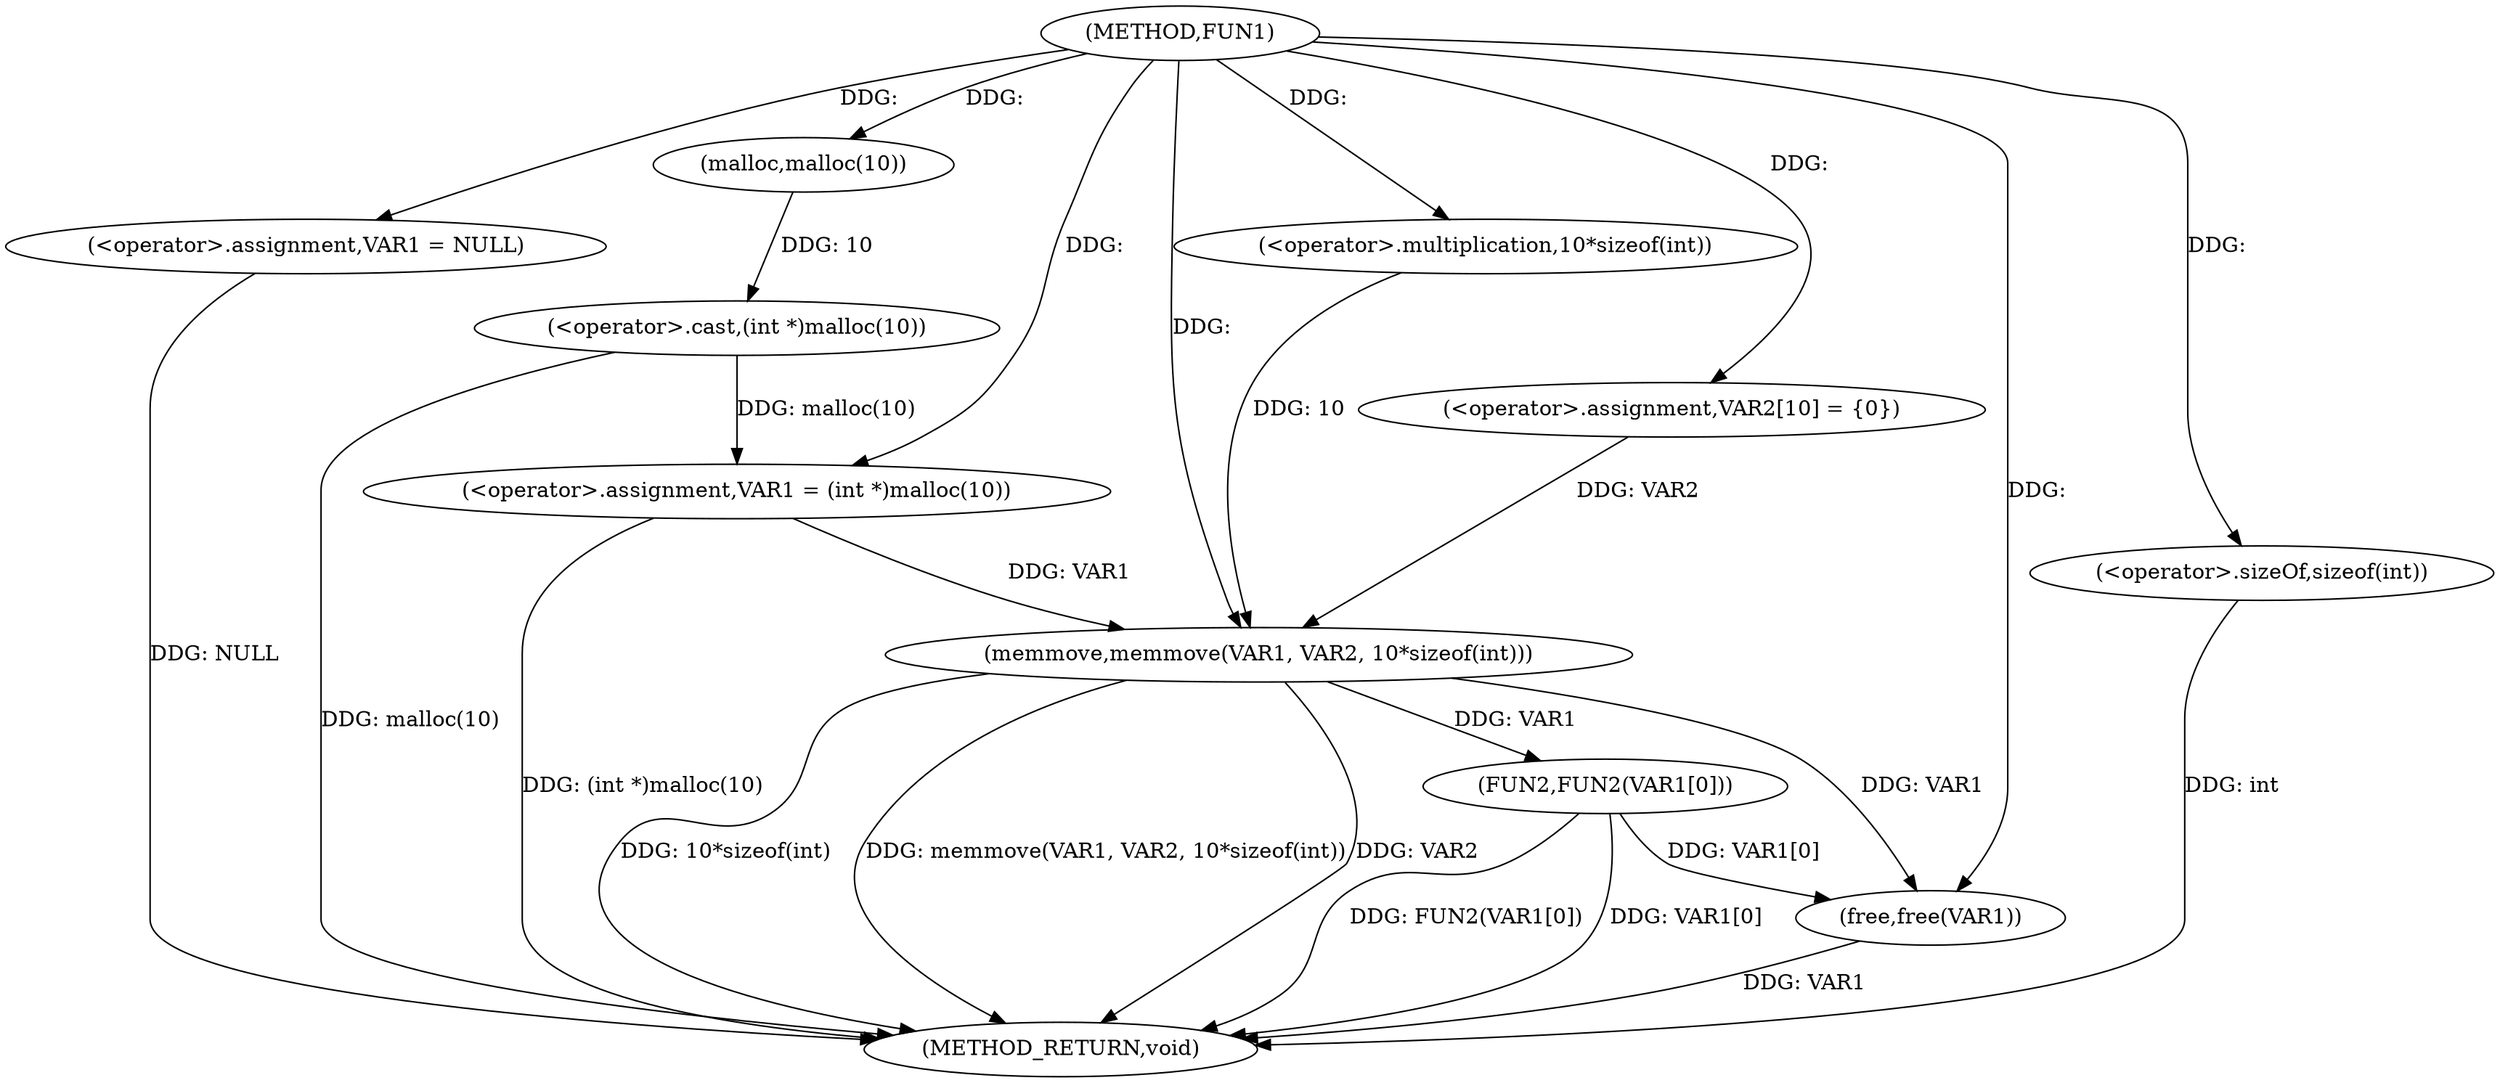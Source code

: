 digraph FUN1 {  
"1000100" [label = "(METHOD,FUN1)" ]
"1000131" [label = "(METHOD_RETURN,void)" ]
"1000103" [label = "(<operator>.assignment,VAR1 = NULL)" ]
"1000108" [label = "(<operator>.assignment,VAR1 = (int *)malloc(10))" ]
"1000110" [label = "(<operator>.cast,(int *)malloc(10))" ]
"1000112" [label = "(malloc,malloc(10))" ]
"1000116" [label = "(<operator>.assignment,VAR2[10] = {0})" ]
"1000118" [label = "(memmove,memmove(VAR1, VAR2, 10*sizeof(int)))" ]
"1000121" [label = "(<operator>.multiplication,10*sizeof(int))" ]
"1000123" [label = "(<operator>.sizeOf,sizeof(int))" ]
"1000125" [label = "(FUN2,FUN2(VAR1[0]))" ]
"1000129" [label = "(free,free(VAR1))" ]
  "1000125" -> "1000131"  [ label = "DDG: FUN2(VAR1[0])"] 
  "1000103" -> "1000131"  [ label = "DDG: NULL"] 
  "1000118" -> "1000131"  [ label = "DDG: 10*sizeof(int)"] 
  "1000118" -> "1000131"  [ label = "DDG: memmove(VAR1, VAR2, 10*sizeof(int))"] 
  "1000110" -> "1000131"  [ label = "DDG: malloc(10)"] 
  "1000123" -> "1000131"  [ label = "DDG: int"] 
  "1000129" -> "1000131"  [ label = "DDG: VAR1"] 
  "1000125" -> "1000131"  [ label = "DDG: VAR1[0]"] 
  "1000108" -> "1000131"  [ label = "DDG: (int *)malloc(10)"] 
  "1000118" -> "1000131"  [ label = "DDG: VAR2"] 
  "1000100" -> "1000103"  [ label = "DDG: "] 
  "1000110" -> "1000108"  [ label = "DDG: malloc(10)"] 
  "1000100" -> "1000108"  [ label = "DDG: "] 
  "1000112" -> "1000110"  [ label = "DDG: 10"] 
  "1000100" -> "1000112"  [ label = "DDG: "] 
  "1000100" -> "1000116"  [ label = "DDG: "] 
  "1000108" -> "1000118"  [ label = "DDG: VAR1"] 
  "1000100" -> "1000118"  [ label = "DDG: "] 
  "1000116" -> "1000118"  [ label = "DDG: VAR2"] 
  "1000121" -> "1000118"  [ label = "DDG: 10"] 
  "1000100" -> "1000121"  [ label = "DDG: "] 
  "1000100" -> "1000123"  [ label = "DDG: "] 
  "1000118" -> "1000125"  [ label = "DDG: VAR1"] 
  "1000125" -> "1000129"  [ label = "DDG: VAR1[0]"] 
  "1000118" -> "1000129"  [ label = "DDG: VAR1"] 
  "1000100" -> "1000129"  [ label = "DDG: "] 
}
